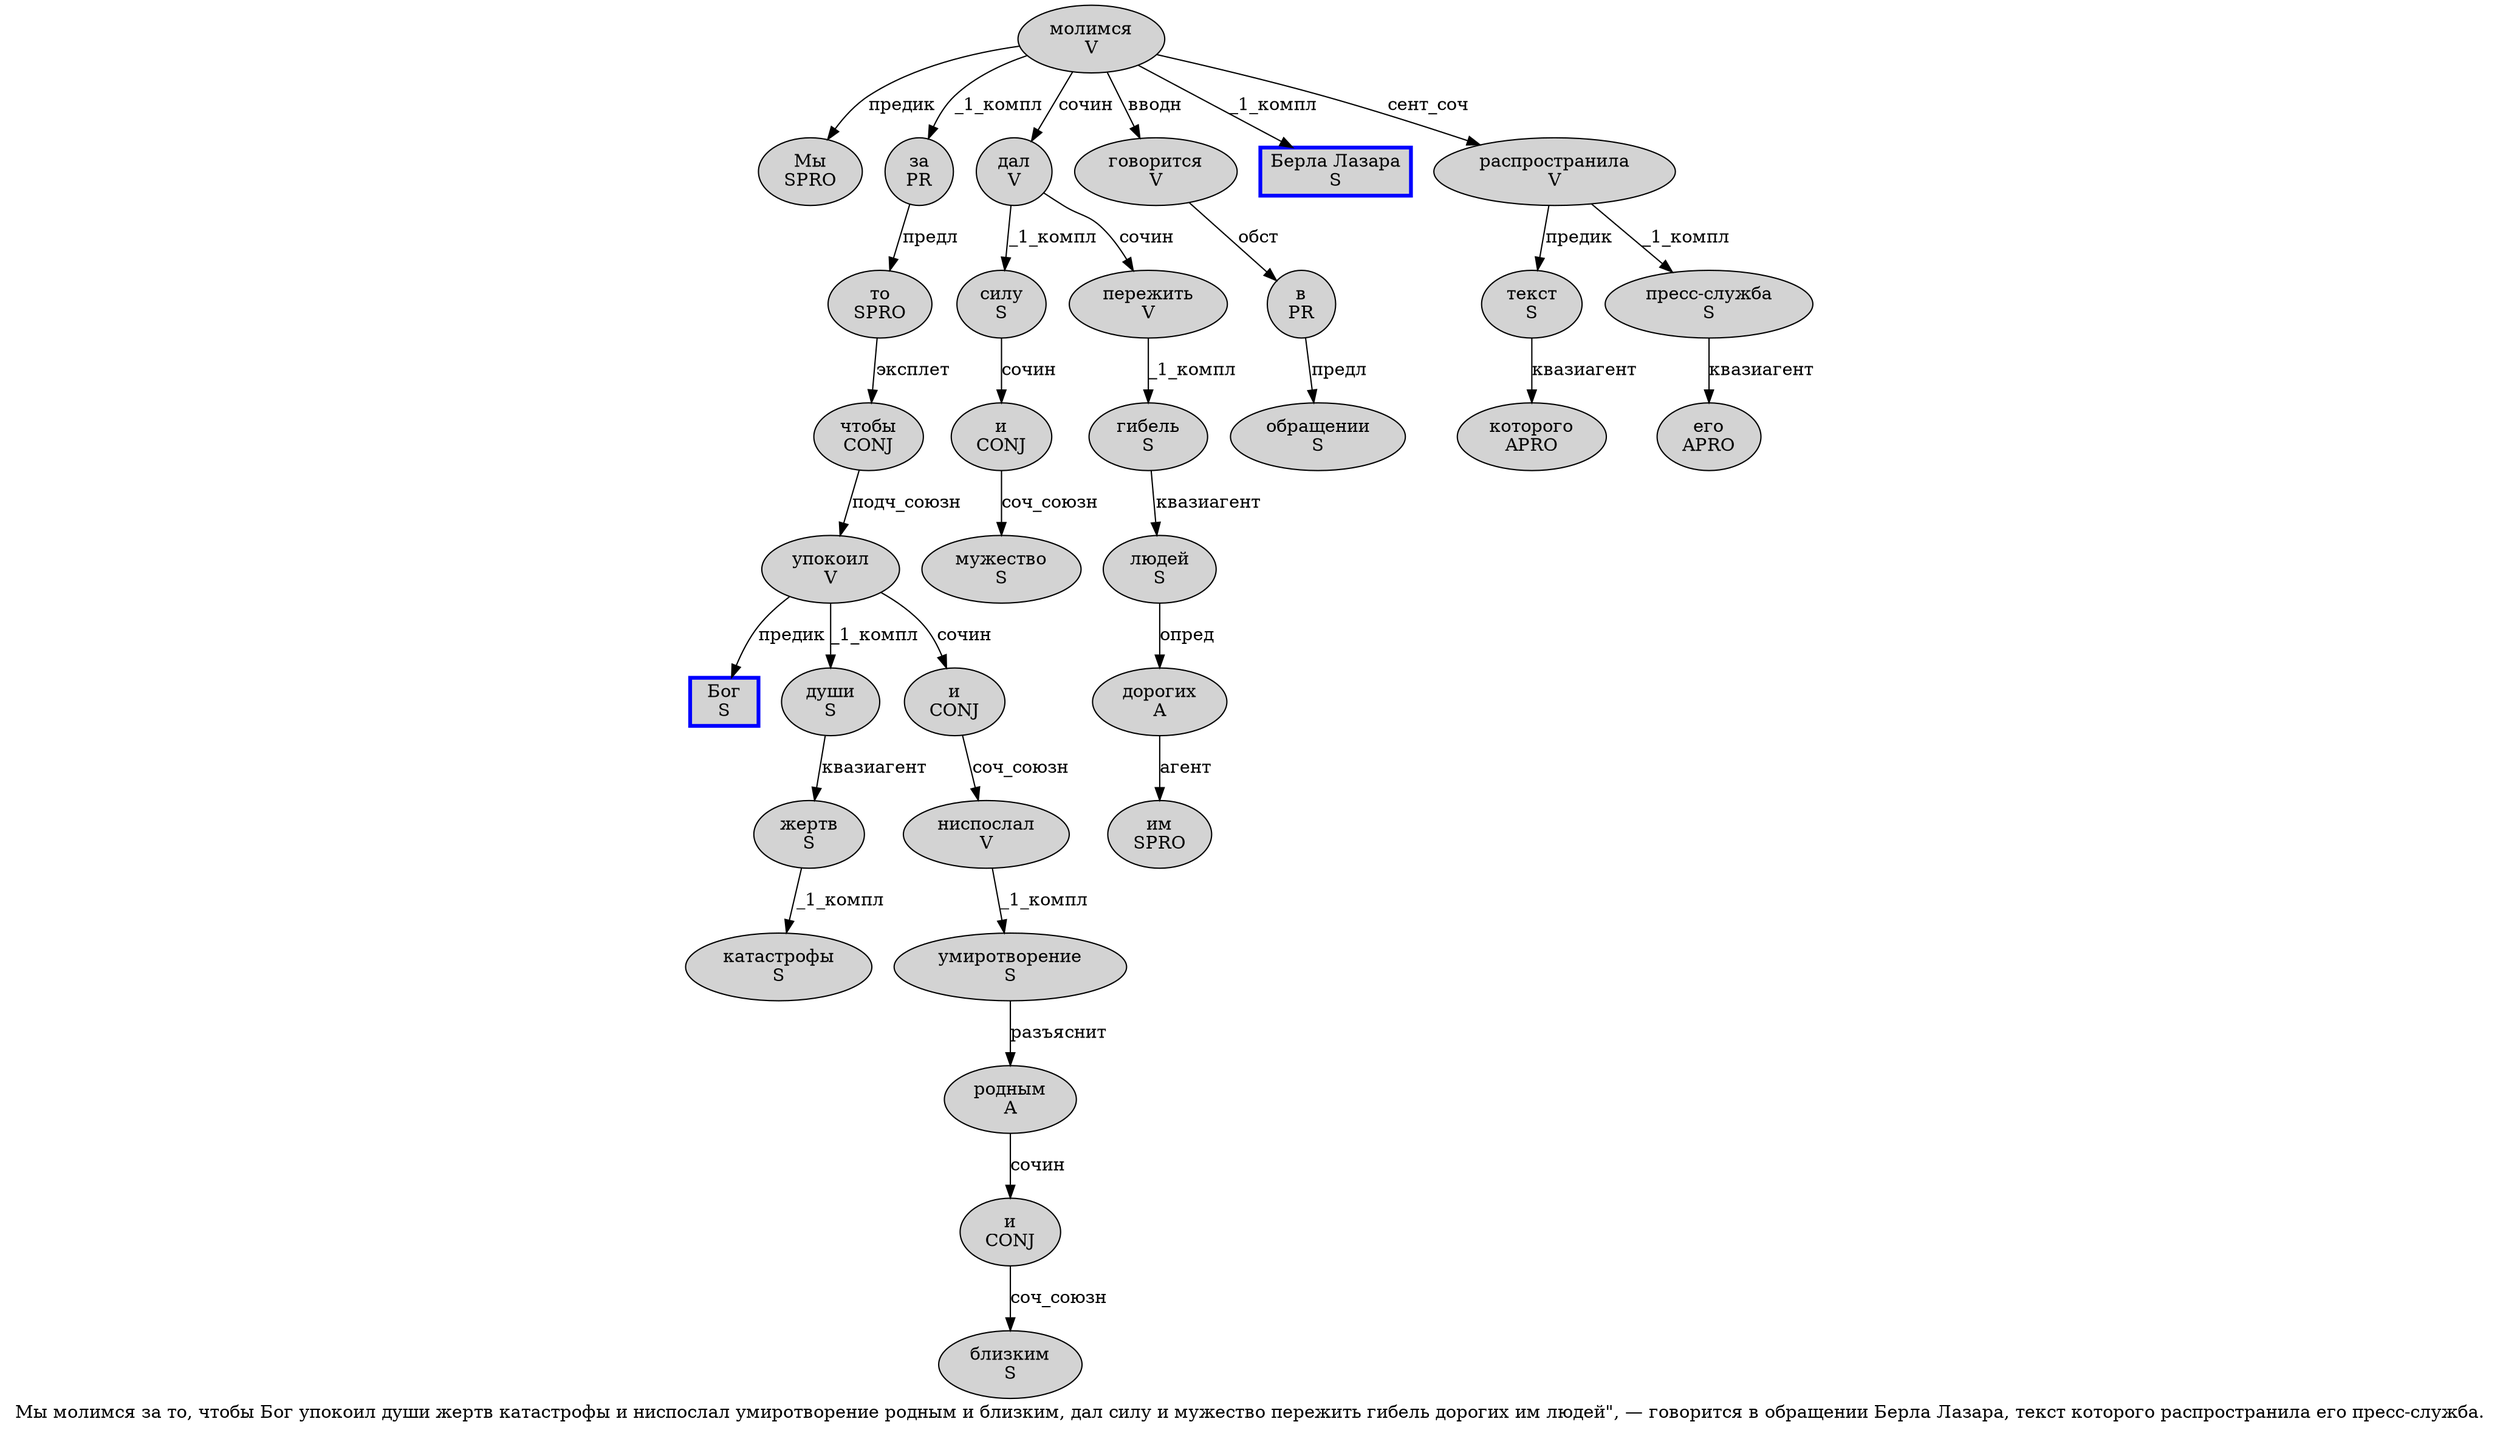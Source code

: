 digraph SENTENCE_1215 {
	graph [label="Мы молимся за то, чтобы Бог упокоил души жертв катастрофы и ниспослал умиротворение родным и близким, дал силу и мужество пережить гибель дорогих им людей\", — говорится в обращении Берла Лазара, текст которого распространила его пресс-служба."]
	node [style=filled]
		0 [label="Мы
SPRO" color="" fillcolor=lightgray penwidth=1 shape=ellipse]
		1 [label="молимся
V" color="" fillcolor=lightgray penwidth=1 shape=ellipse]
		2 [label="за
PR" color="" fillcolor=lightgray penwidth=1 shape=ellipse]
		3 [label="то
SPRO" color="" fillcolor=lightgray penwidth=1 shape=ellipse]
		5 [label="чтобы
CONJ" color="" fillcolor=lightgray penwidth=1 shape=ellipse]
		6 [label="Бог
S" color=blue fillcolor=lightgray penwidth=3 shape=box]
		7 [label="упокоил
V" color="" fillcolor=lightgray penwidth=1 shape=ellipse]
		8 [label="души
S" color="" fillcolor=lightgray penwidth=1 shape=ellipse]
		9 [label="жертв
S" color="" fillcolor=lightgray penwidth=1 shape=ellipse]
		10 [label="катастрофы
S" color="" fillcolor=lightgray penwidth=1 shape=ellipse]
		11 [label="и
CONJ" color="" fillcolor=lightgray penwidth=1 shape=ellipse]
		12 [label="ниспослал
V" color="" fillcolor=lightgray penwidth=1 shape=ellipse]
		13 [label="умиротворение
S" color="" fillcolor=lightgray penwidth=1 shape=ellipse]
		14 [label="родным
A" color="" fillcolor=lightgray penwidth=1 shape=ellipse]
		15 [label="и
CONJ" color="" fillcolor=lightgray penwidth=1 shape=ellipse]
		16 [label="близким
S" color="" fillcolor=lightgray penwidth=1 shape=ellipse]
		18 [label="дал
V" color="" fillcolor=lightgray penwidth=1 shape=ellipse]
		19 [label="силу
S" color="" fillcolor=lightgray penwidth=1 shape=ellipse]
		20 [label="и
CONJ" color="" fillcolor=lightgray penwidth=1 shape=ellipse]
		21 [label="мужество
S" color="" fillcolor=lightgray penwidth=1 shape=ellipse]
		22 [label="пережить
V" color="" fillcolor=lightgray penwidth=1 shape=ellipse]
		23 [label="гибель
S" color="" fillcolor=lightgray penwidth=1 shape=ellipse]
		24 [label="дорогих
A" color="" fillcolor=lightgray penwidth=1 shape=ellipse]
		25 [label="им
SPRO" color="" fillcolor=lightgray penwidth=1 shape=ellipse]
		26 [label="людей
S" color="" fillcolor=lightgray penwidth=1 shape=ellipse]
		30 [label="говорится
V" color="" fillcolor=lightgray penwidth=1 shape=ellipse]
		31 [label="в
PR" color="" fillcolor=lightgray penwidth=1 shape=ellipse]
		32 [label="обращении
S" color="" fillcolor=lightgray penwidth=1 shape=ellipse]
		33 [label="Берла Лазара
S" color=blue fillcolor=lightgray penwidth=3 shape=box]
		35 [label="текст
S" color="" fillcolor=lightgray penwidth=1 shape=ellipse]
		36 [label="которого
APRO" color="" fillcolor=lightgray penwidth=1 shape=ellipse]
		37 [label="распространила
V" color="" fillcolor=lightgray penwidth=1 shape=ellipse]
		38 [label="его
APRO" color="" fillcolor=lightgray penwidth=1 shape=ellipse]
		39 [label="пресс-служба
S" color="" fillcolor=lightgray penwidth=1 shape=ellipse]
			11 -> 12 [label="соч_союзн"]
			5 -> 7 [label="подч_союзн"]
			14 -> 15 [label="сочин"]
			30 -> 31 [label="обст"]
			20 -> 21 [label="соч_союзн"]
			19 -> 20 [label="сочин"]
			13 -> 14 [label="разъяснит"]
			1 -> 0 [label="предик"]
			1 -> 2 [label="_1_компл"]
			1 -> 18 [label="сочин"]
			1 -> 30 [label="вводн"]
			1 -> 33 [label="_1_компл"]
			1 -> 37 [label="сент_соч"]
			8 -> 9 [label="квазиагент"]
			2 -> 3 [label="предл"]
			22 -> 23 [label="_1_компл"]
			26 -> 24 [label="опред"]
			12 -> 13 [label="_1_компл"]
			15 -> 16 [label="соч_союзн"]
			35 -> 36 [label="квазиагент"]
			18 -> 19 [label="_1_компл"]
			18 -> 22 [label="сочин"]
			37 -> 35 [label="предик"]
			37 -> 39 [label="_1_компл"]
			7 -> 6 [label="предик"]
			7 -> 8 [label="_1_компл"]
			7 -> 11 [label="сочин"]
			9 -> 10 [label="_1_компл"]
			3 -> 5 [label="эксплет"]
			39 -> 38 [label="квазиагент"]
			24 -> 25 [label="агент"]
			31 -> 32 [label="предл"]
			23 -> 26 [label="квазиагент"]
}